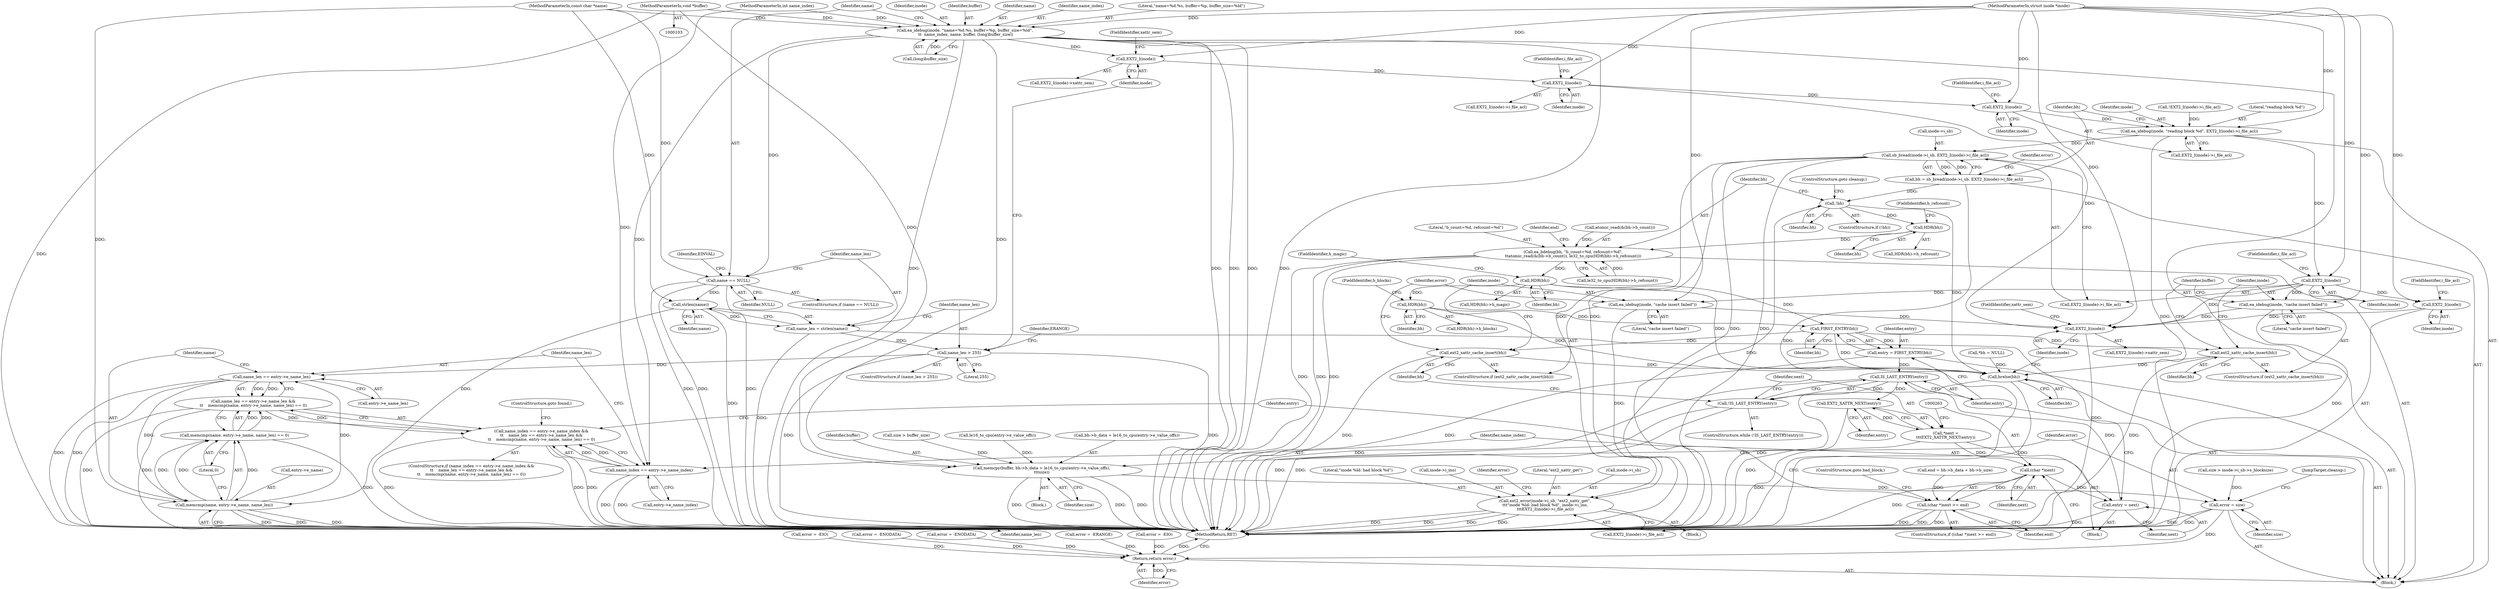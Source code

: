 digraph "0_linux_be0726d33cb8f411945884664924bed3cb8c70ee_7@pointer" {
"1000107" [label="(MethodParameterIn,void *buffer)"];
"1000119" [label="(Call,ea_idebug(inode, \"name=%d.%s, buffer=%p, buffer_size=%ld\",\n \t\t  name_index, name, buffer, (long)buffer_size))"];
"1000129" [label="(Call,name == NULL)"];
"1000137" [label="(Call,strlen(name))"];
"1000135" [label="(Call,name_len = strlen(name))"];
"1000140" [label="(Call,name_len > 255)"];
"1000275" [label="(Call,name_len == entry->e_name_len)"];
"1000274" [label="(Call,name_len == entry->e_name_len &&\n\t\t    memcmp(name, entry->e_name, name_len) == 0)"];
"1000268" [label="(Call,name_index == entry->e_name_index &&\n\t\t    name_len == entry->e_name_len &&\n\t\t    memcmp(name, entry->e_name, name_len) == 0)"];
"1000281" [label="(Call,memcmp(name, entry->e_name, name_len))"];
"1000280" [label="(Call,memcmp(name, entry->e_name, name_len) == 0)"];
"1000149" [label="(Call,EXT2_I(inode))"];
"1000159" [label="(Call,EXT2_I(inode))"];
"1000167" [label="(Call,EXT2_I(inode))"];
"1000163" [label="(Call,ea_idebug(inode, \"reading block %d\", EXT2_I(inode)->i_file_acl))"];
"1000172" [label="(Call,sb_bread(inode->i_sb, EXT2_I(inode)->i_file_acl))"];
"1000170" [label="(Call,bh = sb_bread(inode->i_sb, EXT2_I(inode)->i_file_acl))"];
"1000185" [label="(Call,!bh)"];
"1000198" [label="(Call,HDR(bh))"];
"1000188" [label="(Call,ea_bdebug(bh, \"b_count=%d, refcount=%d\",\n\t\tatomic_read(&(bh->b_count)), le32_to_cpu(HDR(bh)->h_refcount)))"];
"1000214" [label="(Call,HDR(bh))"];
"1000221" [label="(Call,HDR(bh))"];
"1000248" [label="(Call,FIRST_ENTRY(bh))"];
"1000246" [label="(Call,entry = FIRST_ENTRY(bh))"];
"1000252" [label="(Call,IS_LAST_ENTRY(entry))"];
"1000251" [label="(Call,!IS_LAST_ENTRY(entry))"];
"1000258" [label="(Call,EXT2_XATTR_NEXT(entry))"];
"1000256" [label="(Call,*next =\n\t\t\tEXT2_XATTR_NEXT(entry))"];
"1000262" [label="(Call,(char *)next)"];
"1000261" [label="(Call,(char *)next >= end)"];
"1000289" [label="(Call,entry = next)"];
"1000293" [label="(Call,ext2_xattr_cache_insert(bh))"];
"1000372" [label="(Call,brelse(bh))"];
"1000340" [label="(Call,ext2_xattr_cache_insert(bh))"];
"1000228" [label="(Call,ext2_error(inode->i_sb, \"ext2_xattr_get\",\n\t\t\t\"inode %ld: bad block %d\", inode->i_ino,\n\t\t\tEXT2_I(inode)->i_file_acl))"];
"1000177" [label="(Call,EXT2_I(inode))"];
"1000238" [label="(Call,EXT2_I(inode))"];
"1000377" [label="(Call,EXT2_I(inode))"];
"1000295" [label="(Call,ea_idebug(inode, \"cache insert failed\"))"];
"1000342" [label="(Call,ea_idebug(inode, \"cache insert failed\"))"];
"1000269" [label="(Call,name_index == entry->e_name_index)"];
"1000357" [label="(Call,memcpy(buffer, bh->b_data + le16_to_cpu(entry->e_value_offs),\n\t\t\tsize))"];
"1000368" [label="(Call,error = size)"];
"1000380" [label="(Return,return error;)"];
"1000135" [label="(Call,name_len = strlen(name))"];
"1000274" [label="(Call,name_len == entry->e_name_len &&\n\t\t    memcmp(name, entry->e_name, name_len) == 0)"];
"1000150" [label="(Identifier,inode)"];
"1000357" [label="(Call,memcpy(buffer, bh->b_data + le16_to_cpu(entry->e_value_offs),\n\t\t\tsize))"];
"1000163" [label="(Call,ea_idebug(inode, \"reading block %d\", EXT2_I(inode)->i_file_acl))"];
"1000249" [label="(Identifier,bh)"];
"1000191" [label="(Call,atomic_read(&(bh->b_count)))"];
"1000371" [label="(JumpTarget,cleanup:)"];
"1000161" [label="(FieldIdentifier,i_file_acl)"];
"1000378" [label="(Identifier,inode)"];
"1000257" [label="(Identifier,next)"];
"1000250" [label="(ControlStructure,while (!IS_LAST_ENTRY(entry)))"];
"1000213" [label="(Call,HDR(bh)->h_magic)"];
"1000280" [label="(Call,memcmp(name, entry->e_name, name_len) == 0)"];
"1000176" [label="(Call,EXT2_I(inode)->i_file_acl)"];
"1000199" [label="(Identifier,bh)"];
"1000232" [label="(Literal,\"ext2_xattr_get\")"];
"1000266" [label="(ControlStructure,goto bad_block;)"];
"1000179" [label="(FieldIdentifier,i_file_acl)"];
"1000297" [label="(Literal,\"cache insert failed\")"];
"1000107" [label="(MethodParameterIn,void *buffer)"];
"1000125" [label="(Call,(long)buffer_size)"];
"1000229" [label="(Call,inode->i_sb)"];
"1000291" [label="(Identifier,next)"];
"1000165" [label="(Literal,\"reading block %d\")"];
"1000292" [label="(ControlStructure,if (ext2_xattr_cache_insert(bh)))"];
"1000377" [label="(Call,EXT2_I(inode))"];
"1000275" [label="(Call,name_len == entry->e_name_len)"];
"1000281" [label="(Call,memcmp(name, entry->e_name, name_len))"];
"1000254" [label="(Block,)"];
"1000134" [label="(Identifier,EINVAL)"];
"1000196" [label="(Call,le32_to_cpu(HDR(bh)->h_refcount))"];
"1000282" [label="(Identifier,name)"];
"1000239" [label="(Identifier,inode)"];
"1000270" [label="(Identifier,name_index)"];
"1000172" [label="(Call,sb_bread(inode->i_sb, EXT2_I(inode)->i_file_acl))"];
"1000222" [label="(Identifier,bh)"];
"1000344" [label="(Literal,\"cache insert failed\")"];
"1000369" [label="(Identifier,error)"];
"1000186" [label="(Identifier,bh)"];
"1000380" [label="(Return,return error;)"];
"1000228" [label="(Call,ext2_error(inode->i_sb, \"ext2_xattr_get\",\n\t\t\t\"inode %ld: bad block %d\", inode->i_ino,\n\t\t\tEXT2_I(inode)->i_file_acl))"];
"1000123" [label="(Identifier,name)"];
"1000293" [label="(Call,ext2_xattr_cache_insert(bh))"];
"1000185" [label="(Call,!bh)"];
"1000166" [label="(Call,EXT2_I(inode)->i_file_acl)"];
"1000382" [label="(MethodReturn,RET)"];
"1000104" [label="(MethodParameterIn,struct inode *inode)"];
"1000340" [label="(Call,ext2_xattr_cache_insert(bh))"];
"1000288" [label="(ControlStructure,goto found;)"];
"1000373" [label="(Identifier,bh)"];
"1000261" [label="(Call,(char *)next >= end)"];
"1000142" [label="(Literal,255)"];
"1000294" [label="(Identifier,bh)"];
"1000177" [label="(Call,EXT2_I(inode))"];
"1000277" [label="(Call,entry->e_name_len)"];
"1000376" [label="(Call,EXT2_I(inode)->xattr_sem)"];
"1000286" [label="(Identifier,name_len)"];
"1000148" [label="(Call,EXT2_I(inode)->xattr_sem)"];
"1000170" [label="(Call,bh = sb_bread(inode->i_sb, EXT2_I(inode)->i_file_acl))"];
"1000339" [label="(ControlStructure,if (ext2_xattr_cache_insert(bh)))"];
"1000140" [label="(Call,name_len > 255)"];
"1000283" [label="(Call,entry->e_name)"];
"1000367" [label="(Identifier,size)"];
"1000299" [label="(Identifier,error)"];
"1000167" [label="(Call,EXT2_I(inode))"];
"1000290" [label="(Identifier,entry)"];
"1000131" [label="(Identifier,NULL)"];
"1000149" [label="(Call,EXT2_I(inode))"];
"1000363" [label="(Call,le16_to_cpu(entry->e_value_offs))"];
"1000260" [label="(ControlStructure,if ((char *)next >= end))"];
"1000164" [label="(Identifier,inode)"];
"1000184" [label="(ControlStructure,if (!bh))"];
"1000381" [label="(Identifier,error)"];
"1000190" [label="(Literal,\"b_count=%d, refcount=%d\")"];
"1000359" [label="(Call,bh->b_data + le16_to_cpu(entry->e_value_offs))"];
"1000141" [label="(Identifier,name_len)"];
"1000346" [label="(Identifier,buffer)"];
"1000233" [label="(Literal,\"inode %ld: bad block %d\")"];
"1000343" [label="(Identifier,inode)"];
"1000151" [label="(FieldIdentifier,xattr_sem)"];
"1000287" [label="(Literal,0)"];
"1000259" [label="(Identifier,entry)"];
"1000139" [label="(ControlStructure,if (name_len > 255))"];
"1000221" [label="(Call,HDR(bh))"];
"1000237" [label="(Call,EXT2_I(inode)->i_file_acl)"];
"1000267" [label="(ControlStructure,if (name_index == entry->e_name_index &&\n\t\t    name_len == entry->e_name_len &&\n\t\t    memcmp(name, entry->e_name, name_len) == 0))"];
"1000298" [label="(Call,error = -ENODATA)"];
"1000342" [label="(Call,ea_idebug(inode, \"cache insert failed\"))"];
"1000251" [label="(Call,!IS_LAST_ENTRY(entry))"];
"1000160" [label="(Identifier,inode)"];
"1000268" [label="(Call,name_index == entry->e_name_index &&\n\t\t    name_len == entry->e_name_len &&\n\t\t    memcmp(name, entry->e_name, name_len) == 0)"];
"1000119" [label="(Call,ea_idebug(inode, \"name=%d.%s, buffer=%p, buffer_size=%ld\",\n \t\t  name_index, name, buffer, (long)buffer_size))"];
"1000240" [label="(FieldIdentifier,i_file_acl)"];
"1000157" [label="(Call,!EXT2_I(inode)->i_file_acl)"];
"1000138" [label="(Identifier,name)"];
"1000129" [label="(Call,name == NULL)"];
"1000128" [label="(ControlStructure,if (name == NULL))"];
"1000295" [label="(Call,ea_idebug(inode, \"cache insert failed\"))"];
"1000158" [label="(Call,EXT2_I(inode)->i_file_acl)"];
"1000370" [label="(Identifier,size)"];
"1000111" [label="(Call,*bh = NULL)"];
"1000187" [label="(ControlStructure,goto cleanup;)"];
"1000215" [label="(Identifier,bh)"];
"1000201" [label="(Call,end = bh->b_data + bh->b_size)"];
"1000122" [label="(Identifier,name_index)"];
"1000130" [label="(Identifier,name)"];
"1000169" [label="(FieldIdentifier,i_file_acl)"];
"1000189" [label="(Identifier,bh)"];
"1000247" [label="(Identifier,entry)"];
"1000109" [label="(Block,)"];
"1000136" [label="(Identifier,name_len)"];
"1000256" [label="(Call,*next =\n\t\t\tEXT2_XATTR_NEXT(entry))"];
"1000296" [label="(Identifier,inode)"];
"1000168" [label="(Identifier,inode)"];
"1000188" [label="(Call,ea_bdebug(bh, \"b_count=%d, refcount=%d\",\n\t\tatomic_read(&(bh->b_count)), le32_to_cpu(HDR(bh)->h_refcount)))"];
"1000358" [label="(Identifier,buffer)"];
"1000181" [label="(Identifier,error)"];
"1000200" [label="(FieldIdentifier,h_refcount)"];
"1000264" [label="(Identifier,next)"];
"1000348" [label="(Call,error = -ERANGE)"];
"1000159" [label="(Call,EXT2_I(inode))"];
"1000121" [label="(Literal,\"name=%d.%s, buffer=%p, buffer_size=%ld\")"];
"1000220" [label="(Call,HDR(bh)->h_blocks)"];
"1000180" [label="(Call,error = -EIO)"];
"1000223" [label="(FieldIdentifier,h_blocks)"];
"1000253" [label="(Identifier,entry)"];
"1000120" [label="(Identifier,inode)"];
"1000137" [label="(Call,strlen(name))"];
"1000234" [label="(Call,inode->i_ino)"];
"1000124" [label="(Identifier,buffer)"];
"1000202" [label="(Identifier,end)"];
"1000248" [label="(Call,FIRST_ENTRY(bh))"];
"1000246" [label="(Call,entry = FIRST_ENTRY(bh))"];
"1000198" [label="(Call,HDR(bh))"];
"1000197" [label="(Call,HDR(bh)->h_refcount)"];
"1000269" [label="(Call,name_index == entry->e_name_index)"];
"1000265" [label="(Identifier,end)"];
"1000271" [label="(Call,entry->e_name_index)"];
"1000214" [label="(Call,HDR(bh))"];
"1000216" [label="(FieldIdentifier,h_magic)"];
"1000242" [label="(Identifier,error)"];
"1000262" [label="(Call,(char *)next)"];
"1000258" [label="(Call,EXT2_XATTR_NEXT(entry))"];
"1000372" [label="(Call,brelse(bh))"];
"1000289" [label="(Call,entry = next)"];
"1000178" [label="(Identifier,inode)"];
"1000341" [label="(Identifier,bh)"];
"1000173" [label="(Call,inode->i_sb)"];
"1000241" [label="(Call,error = -EIO)"];
"1000238" [label="(Call,EXT2_I(inode))"];
"1000347" [label="(Block,)"];
"1000145" [label="(Identifier,ERANGE)"];
"1000379" [label="(FieldIdentifier,xattr_sem)"];
"1000105" [label="(MethodParameterIn,int name_index)"];
"1000319" [label="(Call,size > inode->i_sb->s_blocksize)"];
"1000252" [label="(Call,IS_LAST_ENTRY(entry))"];
"1000152" [label="(Call,error = -ENODATA)"];
"1000353" [label="(Call,size > buffer_size)"];
"1000106" [label="(MethodParameterIn,const char *name)"];
"1000276" [label="(Identifier,name_len)"];
"1000226" [label="(Block,)"];
"1000171" [label="(Identifier,bh)"];
"1000368" [label="(Call,error = size)"];
"1000107" -> "1000103"  [label="AST: "];
"1000107" -> "1000382"  [label="DDG: "];
"1000107" -> "1000119"  [label="DDG: "];
"1000107" -> "1000357"  [label="DDG: "];
"1000119" -> "1000109"  [label="AST: "];
"1000119" -> "1000125"  [label="CFG: "];
"1000120" -> "1000119"  [label="AST: "];
"1000121" -> "1000119"  [label="AST: "];
"1000122" -> "1000119"  [label="AST: "];
"1000123" -> "1000119"  [label="AST: "];
"1000124" -> "1000119"  [label="AST: "];
"1000125" -> "1000119"  [label="AST: "];
"1000130" -> "1000119"  [label="CFG: "];
"1000119" -> "1000382"  [label="DDG: "];
"1000119" -> "1000382"  [label="DDG: "];
"1000119" -> "1000382"  [label="DDG: "];
"1000119" -> "1000382"  [label="DDG: "];
"1000119" -> "1000382"  [label="DDG: "];
"1000104" -> "1000119"  [label="DDG: "];
"1000105" -> "1000119"  [label="DDG: "];
"1000106" -> "1000119"  [label="DDG: "];
"1000125" -> "1000119"  [label="DDG: "];
"1000119" -> "1000129"  [label="DDG: "];
"1000119" -> "1000149"  [label="DDG: "];
"1000119" -> "1000269"  [label="DDG: "];
"1000119" -> "1000357"  [label="DDG: "];
"1000129" -> "1000128"  [label="AST: "];
"1000129" -> "1000131"  [label="CFG: "];
"1000130" -> "1000129"  [label="AST: "];
"1000131" -> "1000129"  [label="AST: "];
"1000134" -> "1000129"  [label="CFG: "];
"1000136" -> "1000129"  [label="CFG: "];
"1000129" -> "1000382"  [label="DDG: "];
"1000129" -> "1000382"  [label="DDG: "];
"1000129" -> "1000382"  [label="DDG: "];
"1000106" -> "1000129"  [label="DDG: "];
"1000129" -> "1000137"  [label="DDG: "];
"1000137" -> "1000135"  [label="AST: "];
"1000137" -> "1000138"  [label="CFG: "];
"1000138" -> "1000137"  [label="AST: "];
"1000135" -> "1000137"  [label="CFG: "];
"1000137" -> "1000382"  [label="DDG: "];
"1000137" -> "1000135"  [label="DDG: "];
"1000106" -> "1000137"  [label="DDG: "];
"1000137" -> "1000281"  [label="DDG: "];
"1000135" -> "1000109"  [label="AST: "];
"1000136" -> "1000135"  [label="AST: "];
"1000141" -> "1000135"  [label="CFG: "];
"1000135" -> "1000382"  [label="DDG: "];
"1000135" -> "1000140"  [label="DDG: "];
"1000140" -> "1000139"  [label="AST: "];
"1000140" -> "1000142"  [label="CFG: "];
"1000141" -> "1000140"  [label="AST: "];
"1000142" -> "1000140"  [label="AST: "];
"1000145" -> "1000140"  [label="CFG: "];
"1000150" -> "1000140"  [label="CFG: "];
"1000140" -> "1000382"  [label="DDG: "];
"1000140" -> "1000382"  [label="DDG: "];
"1000140" -> "1000275"  [label="DDG: "];
"1000275" -> "1000274"  [label="AST: "];
"1000275" -> "1000277"  [label="CFG: "];
"1000276" -> "1000275"  [label="AST: "];
"1000277" -> "1000275"  [label="AST: "];
"1000282" -> "1000275"  [label="CFG: "];
"1000274" -> "1000275"  [label="CFG: "];
"1000275" -> "1000382"  [label="DDG: "];
"1000275" -> "1000382"  [label="DDG: "];
"1000275" -> "1000274"  [label="DDG: "];
"1000275" -> "1000274"  [label="DDG: "];
"1000281" -> "1000275"  [label="DDG: "];
"1000275" -> "1000281"  [label="DDG: "];
"1000274" -> "1000268"  [label="AST: "];
"1000274" -> "1000280"  [label="CFG: "];
"1000280" -> "1000274"  [label="AST: "];
"1000268" -> "1000274"  [label="CFG: "];
"1000274" -> "1000382"  [label="DDG: "];
"1000274" -> "1000382"  [label="DDG: "];
"1000274" -> "1000268"  [label="DDG: "];
"1000274" -> "1000268"  [label="DDG: "];
"1000280" -> "1000274"  [label="DDG: "];
"1000280" -> "1000274"  [label="DDG: "];
"1000268" -> "1000267"  [label="AST: "];
"1000268" -> "1000269"  [label="CFG: "];
"1000269" -> "1000268"  [label="AST: "];
"1000288" -> "1000268"  [label="CFG: "];
"1000290" -> "1000268"  [label="CFG: "];
"1000268" -> "1000382"  [label="DDG: "];
"1000268" -> "1000382"  [label="DDG: "];
"1000268" -> "1000382"  [label="DDG: "];
"1000269" -> "1000268"  [label="DDG: "];
"1000269" -> "1000268"  [label="DDG: "];
"1000281" -> "1000280"  [label="AST: "];
"1000281" -> "1000286"  [label="CFG: "];
"1000282" -> "1000281"  [label="AST: "];
"1000283" -> "1000281"  [label="AST: "];
"1000286" -> "1000281"  [label="AST: "];
"1000287" -> "1000281"  [label="CFG: "];
"1000281" -> "1000382"  [label="DDG: "];
"1000281" -> "1000382"  [label="DDG: "];
"1000281" -> "1000382"  [label="DDG: "];
"1000281" -> "1000280"  [label="DDG: "];
"1000281" -> "1000280"  [label="DDG: "];
"1000281" -> "1000280"  [label="DDG: "];
"1000106" -> "1000281"  [label="DDG: "];
"1000280" -> "1000287"  [label="CFG: "];
"1000287" -> "1000280"  [label="AST: "];
"1000280" -> "1000382"  [label="DDG: "];
"1000149" -> "1000148"  [label="AST: "];
"1000149" -> "1000150"  [label="CFG: "];
"1000150" -> "1000149"  [label="AST: "];
"1000151" -> "1000149"  [label="CFG: "];
"1000104" -> "1000149"  [label="DDG: "];
"1000149" -> "1000159"  [label="DDG: "];
"1000159" -> "1000158"  [label="AST: "];
"1000159" -> "1000160"  [label="CFG: "];
"1000160" -> "1000159"  [label="AST: "];
"1000161" -> "1000159"  [label="CFG: "];
"1000104" -> "1000159"  [label="DDG: "];
"1000159" -> "1000167"  [label="DDG: "];
"1000159" -> "1000377"  [label="DDG: "];
"1000167" -> "1000166"  [label="AST: "];
"1000167" -> "1000168"  [label="CFG: "];
"1000168" -> "1000167"  [label="AST: "];
"1000169" -> "1000167"  [label="CFG: "];
"1000167" -> "1000163"  [label="DDG: "];
"1000104" -> "1000167"  [label="DDG: "];
"1000163" -> "1000109"  [label="AST: "];
"1000163" -> "1000166"  [label="CFG: "];
"1000164" -> "1000163"  [label="AST: "];
"1000165" -> "1000163"  [label="AST: "];
"1000166" -> "1000163"  [label="AST: "];
"1000171" -> "1000163"  [label="CFG: "];
"1000163" -> "1000382"  [label="DDG: "];
"1000104" -> "1000163"  [label="DDG: "];
"1000157" -> "1000163"  [label="DDG: "];
"1000163" -> "1000172"  [label="DDG: "];
"1000163" -> "1000177"  [label="DDG: "];
"1000172" -> "1000170"  [label="AST: "];
"1000172" -> "1000176"  [label="CFG: "];
"1000173" -> "1000172"  [label="AST: "];
"1000176" -> "1000172"  [label="AST: "];
"1000170" -> "1000172"  [label="CFG: "];
"1000172" -> "1000382"  [label="DDG: "];
"1000172" -> "1000382"  [label="DDG: "];
"1000172" -> "1000170"  [label="DDG: "];
"1000172" -> "1000170"  [label="DDG: "];
"1000172" -> "1000228"  [label="DDG: "];
"1000172" -> "1000228"  [label="DDG: "];
"1000170" -> "1000109"  [label="AST: "];
"1000171" -> "1000170"  [label="AST: "];
"1000181" -> "1000170"  [label="CFG: "];
"1000170" -> "1000382"  [label="DDG: "];
"1000170" -> "1000185"  [label="DDG: "];
"1000185" -> "1000184"  [label="AST: "];
"1000185" -> "1000186"  [label="CFG: "];
"1000186" -> "1000185"  [label="AST: "];
"1000187" -> "1000185"  [label="CFG: "];
"1000189" -> "1000185"  [label="CFG: "];
"1000185" -> "1000382"  [label="DDG: "];
"1000185" -> "1000198"  [label="DDG: "];
"1000185" -> "1000372"  [label="DDG: "];
"1000198" -> "1000197"  [label="AST: "];
"1000198" -> "1000199"  [label="CFG: "];
"1000199" -> "1000198"  [label="AST: "];
"1000200" -> "1000198"  [label="CFG: "];
"1000198" -> "1000188"  [label="DDG: "];
"1000188" -> "1000109"  [label="AST: "];
"1000188" -> "1000196"  [label="CFG: "];
"1000189" -> "1000188"  [label="AST: "];
"1000190" -> "1000188"  [label="AST: "];
"1000191" -> "1000188"  [label="AST: "];
"1000196" -> "1000188"  [label="AST: "];
"1000202" -> "1000188"  [label="CFG: "];
"1000188" -> "1000382"  [label="DDG: "];
"1000188" -> "1000382"  [label="DDG: "];
"1000188" -> "1000382"  [label="DDG: "];
"1000191" -> "1000188"  [label="DDG: "];
"1000196" -> "1000188"  [label="DDG: "];
"1000188" -> "1000214"  [label="DDG: "];
"1000214" -> "1000213"  [label="AST: "];
"1000214" -> "1000215"  [label="CFG: "];
"1000215" -> "1000214"  [label="AST: "];
"1000216" -> "1000214"  [label="CFG: "];
"1000214" -> "1000221"  [label="DDG: "];
"1000214" -> "1000248"  [label="DDG: "];
"1000214" -> "1000372"  [label="DDG: "];
"1000221" -> "1000220"  [label="AST: "];
"1000221" -> "1000222"  [label="CFG: "];
"1000222" -> "1000221"  [label="AST: "];
"1000223" -> "1000221"  [label="CFG: "];
"1000221" -> "1000248"  [label="DDG: "];
"1000221" -> "1000372"  [label="DDG: "];
"1000248" -> "1000246"  [label="AST: "];
"1000248" -> "1000249"  [label="CFG: "];
"1000249" -> "1000248"  [label="AST: "];
"1000246" -> "1000248"  [label="CFG: "];
"1000248" -> "1000246"  [label="DDG: "];
"1000248" -> "1000293"  [label="DDG: "];
"1000248" -> "1000340"  [label="DDG: "];
"1000248" -> "1000372"  [label="DDG: "];
"1000246" -> "1000109"  [label="AST: "];
"1000247" -> "1000246"  [label="AST: "];
"1000253" -> "1000246"  [label="CFG: "];
"1000246" -> "1000382"  [label="DDG: "];
"1000246" -> "1000252"  [label="DDG: "];
"1000252" -> "1000251"  [label="AST: "];
"1000252" -> "1000253"  [label="CFG: "];
"1000253" -> "1000252"  [label="AST: "];
"1000251" -> "1000252"  [label="CFG: "];
"1000252" -> "1000382"  [label="DDG: "];
"1000252" -> "1000251"  [label="DDG: "];
"1000289" -> "1000252"  [label="DDG: "];
"1000252" -> "1000258"  [label="DDG: "];
"1000251" -> "1000250"  [label="AST: "];
"1000257" -> "1000251"  [label="CFG: "];
"1000294" -> "1000251"  [label="CFG: "];
"1000251" -> "1000382"  [label="DDG: "];
"1000251" -> "1000382"  [label="DDG: "];
"1000258" -> "1000256"  [label="AST: "];
"1000258" -> "1000259"  [label="CFG: "];
"1000259" -> "1000258"  [label="AST: "];
"1000256" -> "1000258"  [label="CFG: "];
"1000258" -> "1000382"  [label="DDG: "];
"1000258" -> "1000256"  [label="DDG: "];
"1000256" -> "1000254"  [label="AST: "];
"1000257" -> "1000256"  [label="AST: "];
"1000263" -> "1000256"  [label="CFG: "];
"1000256" -> "1000382"  [label="DDG: "];
"1000256" -> "1000262"  [label="DDG: "];
"1000262" -> "1000261"  [label="AST: "];
"1000262" -> "1000264"  [label="CFG: "];
"1000263" -> "1000262"  [label="AST: "];
"1000264" -> "1000262"  [label="AST: "];
"1000265" -> "1000262"  [label="CFG: "];
"1000262" -> "1000382"  [label="DDG: "];
"1000262" -> "1000261"  [label="DDG: "];
"1000262" -> "1000289"  [label="DDG: "];
"1000261" -> "1000260"  [label="AST: "];
"1000261" -> "1000265"  [label="CFG: "];
"1000265" -> "1000261"  [label="AST: "];
"1000266" -> "1000261"  [label="CFG: "];
"1000270" -> "1000261"  [label="CFG: "];
"1000261" -> "1000382"  [label="DDG: "];
"1000261" -> "1000382"  [label="DDG: "];
"1000261" -> "1000382"  [label="DDG: "];
"1000201" -> "1000261"  [label="DDG: "];
"1000289" -> "1000254"  [label="AST: "];
"1000289" -> "1000291"  [label="CFG: "];
"1000290" -> "1000289"  [label="AST: "];
"1000291" -> "1000289"  [label="AST: "];
"1000253" -> "1000289"  [label="CFG: "];
"1000289" -> "1000382"  [label="DDG: "];
"1000293" -> "1000292"  [label="AST: "];
"1000293" -> "1000294"  [label="CFG: "];
"1000294" -> "1000293"  [label="AST: "];
"1000296" -> "1000293"  [label="CFG: "];
"1000299" -> "1000293"  [label="CFG: "];
"1000293" -> "1000382"  [label="DDG: "];
"1000293" -> "1000372"  [label="DDG: "];
"1000372" -> "1000109"  [label="AST: "];
"1000372" -> "1000373"  [label="CFG: "];
"1000373" -> "1000372"  [label="AST: "];
"1000378" -> "1000372"  [label="CFG: "];
"1000372" -> "1000382"  [label="DDG: "];
"1000372" -> "1000382"  [label="DDG: "];
"1000111" -> "1000372"  [label="DDG: "];
"1000340" -> "1000372"  [label="DDG: "];
"1000340" -> "1000339"  [label="AST: "];
"1000340" -> "1000341"  [label="CFG: "];
"1000341" -> "1000340"  [label="AST: "];
"1000343" -> "1000340"  [label="CFG: "];
"1000346" -> "1000340"  [label="CFG: "];
"1000340" -> "1000382"  [label="DDG: "];
"1000228" -> "1000226"  [label="AST: "];
"1000228" -> "1000237"  [label="CFG: "];
"1000229" -> "1000228"  [label="AST: "];
"1000232" -> "1000228"  [label="AST: "];
"1000233" -> "1000228"  [label="AST: "];
"1000234" -> "1000228"  [label="AST: "];
"1000237" -> "1000228"  [label="AST: "];
"1000242" -> "1000228"  [label="CFG: "];
"1000228" -> "1000382"  [label="DDG: "];
"1000228" -> "1000382"  [label="DDG: "];
"1000228" -> "1000382"  [label="DDG: "];
"1000228" -> "1000382"  [label="DDG: "];
"1000177" -> "1000176"  [label="AST: "];
"1000177" -> "1000178"  [label="CFG: "];
"1000178" -> "1000177"  [label="AST: "];
"1000179" -> "1000177"  [label="CFG: "];
"1000104" -> "1000177"  [label="DDG: "];
"1000177" -> "1000238"  [label="DDG: "];
"1000177" -> "1000295"  [label="DDG: "];
"1000177" -> "1000342"  [label="DDG: "];
"1000177" -> "1000377"  [label="DDG: "];
"1000238" -> "1000237"  [label="AST: "];
"1000238" -> "1000239"  [label="CFG: "];
"1000239" -> "1000238"  [label="AST: "];
"1000240" -> "1000238"  [label="CFG: "];
"1000104" -> "1000238"  [label="DDG: "];
"1000238" -> "1000377"  [label="DDG: "];
"1000377" -> "1000376"  [label="AST: "];
"1000377" -> "1000378"  [label="CFG: "];
"1000378" -> "1000377"  [label="AST: "];
"1000379" -> "1000377"  [label="CFG: "];
"1000377" -> "1000382"  [label="DDG: "];
"1000342" -> "1000377"  [label="DDG: "];
"1000295" -> "1000377"  [label="DDG: "];
"1000104" -> "1000377"  [label="DDG: "];
"1000295" -> "1000292"  [label="AST: "];
"1000295" -> "1000297"  [label="CFG: "];
"1000296" -> "1000295"  [label="AST: "];
"1000297" -> "1000295"  [label="AST: "];
"1000299" -> "1000295"  [label="CFG: "];
"1000295" -> "1000382"  [label="DDG: "];
"1000104" -> "1000295"  [label="DDG: "];
"1000342" -> "1000339"  [label="AST: "];
"1000342" -> "1000344"  [label="CFG: "];
"1000343" -> "1000342"  [label="AST: "];
"1000344" -> "1000342"  [label="AST: "];
"1000346" -> "1000342"  [label="CFG: "];
"1000342" -> "1000382"  [label="DDG: "];
"1000104" -> "1000342"  [label="DDG: "];
"1000269" -> "1000271"  [label="CFG: "];
"1000270" -> "1000269"  [label="AST: "];
"1000271" -> "1000269"  [label="AST: "];
"1000276" -> "1000269"  [label="CFG: "];
"1000269" -> "1000382"  [label="DDG: "];
"1000269" -> "1000382"  [label="DDG: "];
"1000105" -> "1000269"  [label="DDG: "];
"1000357" -> "1000347"  [label="AST: "];
"1000357" -> "1000367"  [label="CFG: "];
"1000358" -> "1000357"  [label="AST: "];
"1000359" -> "1000357"  [label="AST: "];
"1000367" -> "1000357"  [label="AST: "];
"1000369" -> "1000357"  [label="CFG: "];
"1000357" -> "1000382"  [label="DDG: "];
"1000357" -> "1000382"  [label="DDG: "];
"1000357" -> "1000382"  [label="DDG: "];
"1000363" -> "1000357"  [label="DDG: "];
"1000353" -> "1000357"  [label="DDG: "];
"1000357" -> "1000368"  [label="DDG: "];
"1000368" -> "1000109"  [label="AST: "];
"1000368" -> "1000370"  [label="CFG: "];
"1000369" -> "1000368"  [label="AST: "];
"1000370" -> "1000368"  [label="AST: "];
"1000371" -> "1000368"  [label="CFG: "];
"1000368" -> "1000382"  [label="DDG: "];
"1000368" -> "1000382"  [label="DDG: "];
"1000319" -> "1000368"  [label="DDG: "];
"1000368" -> "1000380"  [label="DDG: "];
"1000380" -> "1000109"  [label="AST: "];
"1000380" -> "1000381"  [label="CFG: "];
"1000381" -> "1000380"  [label="AST: "];
"1000382" -> "1000380"  [label="CFG: "];
"1000380" -> "1000382"  [label="DDG: "];
"1000381" -> "1000380"  [label="DDG: "];
"1000348" -> "1000380"  [label="DDG: "];
"1000298" -> "1000380"  [label="DDG: "];
"1000180" -> "1000380"  [label="DDG: "];
"1000152" -> "1000380"  [label="DDG: "];
"1000241" -> "1000380"  [label="DDG: "];
}
